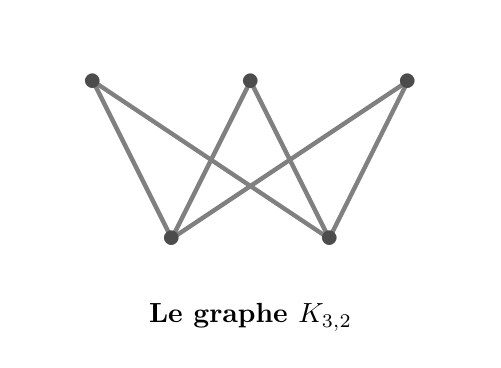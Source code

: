\begin{tikzpicture}[scale=2]

\foreach \i in {0,1,2} {
  \coordinate (P\i) at (\i,1);
}

\foreach \j in {0,1} {
  \coordinate (Q\j) at (0.5+\j,0);
}


\foreach \i in {0,1,2} {
  \foreach \j in {0,1} {
  \draw[ultra thick, black!50] (P\i) -- (Q\j);
  }
}


\foreach \i in {0,1,2}{
  \path (P\i) node[scale=5,black!70]{.};
}
\foreach \j in {0,1}{
  \path (Q\j) node[scale=5,black!70]{.};
}

\node at (1,-0.5) {\bf Le graphe $K_{3,2}$};
\end{tikzpicture}